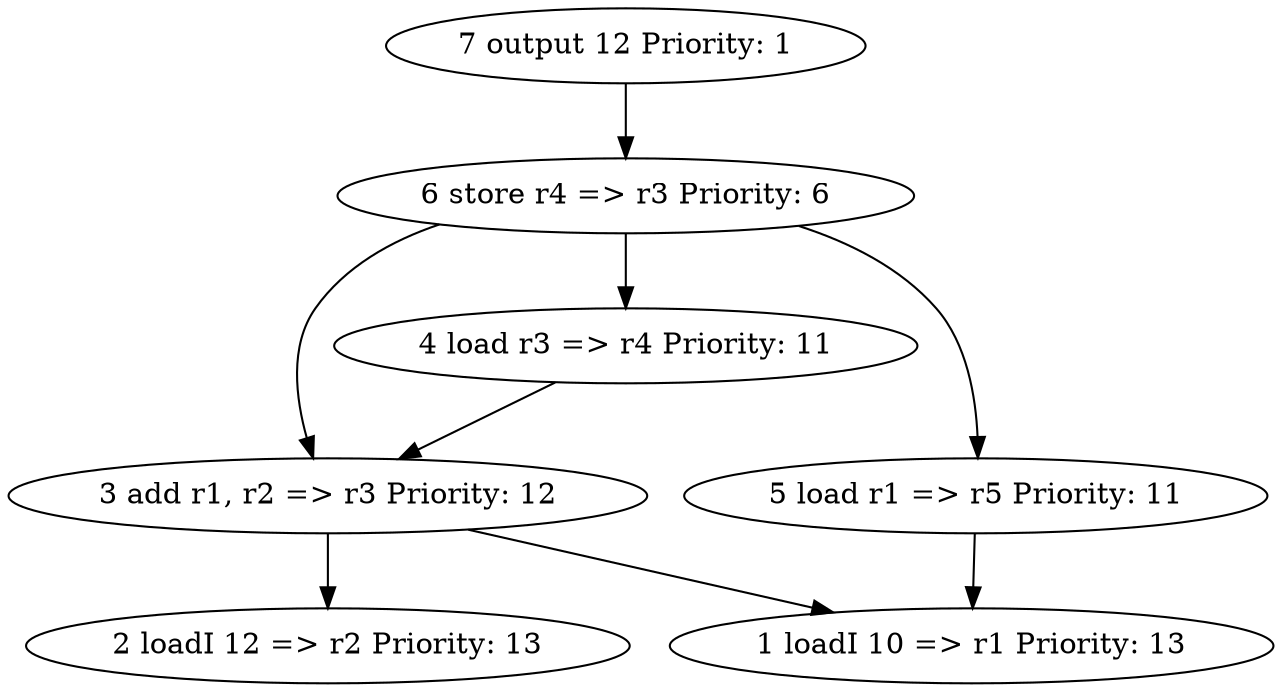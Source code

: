 digraph g {
    2 [label="2 loadI 12 => r2 Priority: 13"];
    3 [label="3 add r1, r2 => r3 Priority: 12"];
    4 [label="4 load r3 => r4 Priority: 11"];
    5 [label="5 load r1 => r5 Priority: 11"];
    6 [label="6 store r4 => r3 Priority: 6"];
    1 [label="1 loadI 10 => r1 Priority: 13"];
    7 [label="7 output 12 Priority: 1"];
    3->1;
    3->2;
    4->3;
    5->1;
    6->4;
    6->3;
    6->5;
    7->6;
}
